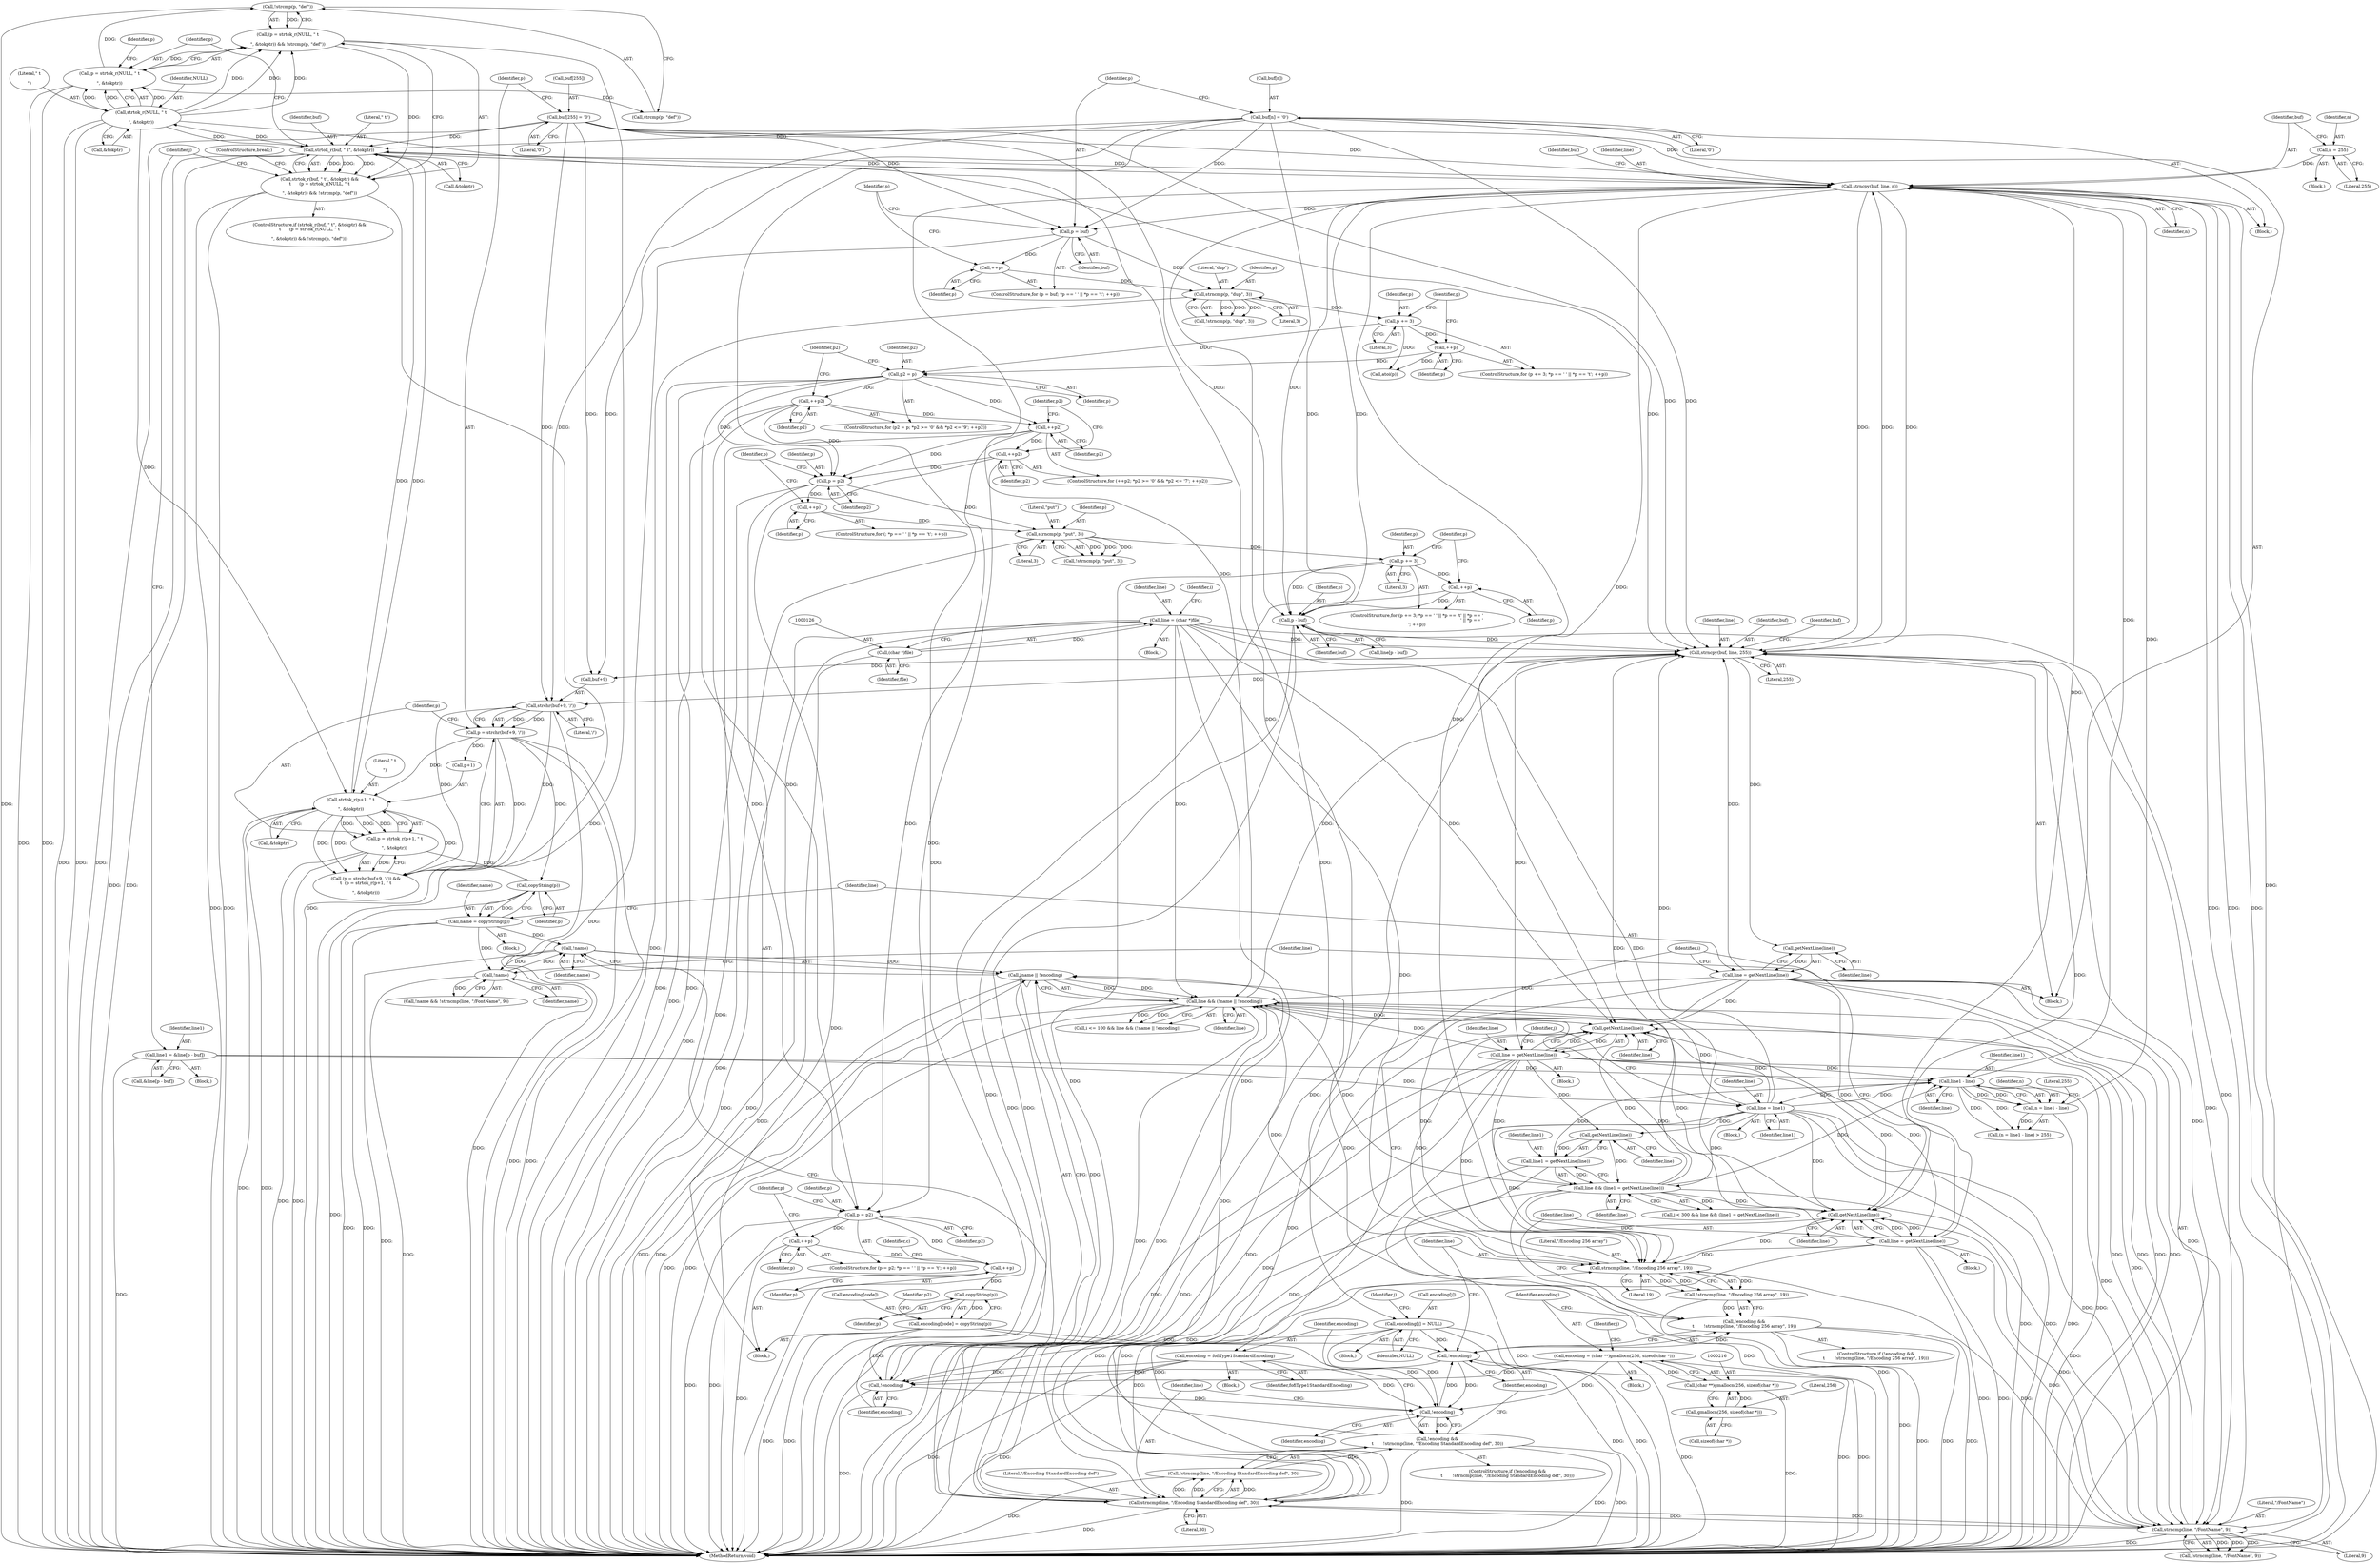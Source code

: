 digraph "0_poppler_39d140bfc0b8239bdd96d6a55842034ae5c05473@API" {
"1000540" [label="(Call,!strcmp(p, \"def\"))"];
"1000533" [label="(Call,p = strtok_r(NULL, \" \t\n\r\", &tokptr))"];
"1000535" [label="(Call,strtok_r(NULL, \" \t\n\r\", &tokptr))"];
"1000527" [label="(Call,strtok_r(buf, \" \t\", &tokptr))"];
"1000156" [label="(Call,buf[255] = '\0')"];
"1000282" [label="(Call,buf[n] = '\0')"];
"1000278" [label="(Call,strncpy(buf, line, n))"];
"1000514" [label="(Call,p - buf)"];
"1000503" [label="(Call,++p)"];
"1000481" [label="(Call,p += 3)"];
"1000475" [label="(Call,strncmp(p, \"put\", 3))"];
"1000458" [label="(Call,p = p2)"];
"1000325" [label="(Call,p2 = p)"];
"1000310" [label="(Call,p += 3)"];
"1000304" [label="(Call,strncmp(p, \"dup\", 3))"];
"1000288" [label="(Call,p = buf)"];
"1000300" [label="(Call,++p)"];
"1000322" [label="(Call,++p)"];
"1000337" [label="(Call,++p2)"];
"1000373" [label="(Call,++p2)"];
"1000384" [label="(Call,++p2)"];
"1000471" [label="(Call,++p)"];
"1000152" [label="(Call,strncpy(buf, line, 255))"];
"1000258" [label="(Call,line = line1)"];
"1000266" [label="(Call,line1 - line)"];
"1000251" [label="(Call,line1 = getNextLine(line))"];
"1000253" [label="(Call,getNextLine(line))"];
"1000241" [label="(Call,line = getNextLine(line))"];
"1000243" [label="(Call,getNextLine(line))"];
"1000208" [label="(Call,strncmp(line, \"/Encoding 256 array\", 19))"];
"1000184" [label="(Call,line = getNextLine(line))"];
"1000186" [label="(Call,getNextLine(line))"];
"1000194" [label="(Call,strncmp(line, \"/Encoding StandardEncoding def\", 30))"];
"1000147" [label="(Call,strncmp(line, \"/FontName\", 9))"];
"1000132" [label="(Call,line && (!name || !encoding))"];
"1000249" [label="(Call,line && (line1 = getNextLine(line)))"];
"1000548" [label="(Call,line = getNextLine(line))"];
"1000550" [label="(Call,getNextLine(line))"];
"1000123" [label="(Call,line = (char *)file)"];
"1000125" [label="(Call,(char *)file)"];
"1000134" [label="(Call,!name || !encoding)"];
"1000135" [label="(Call,!name)"];
"1000180" [label="(Call,name = copyString(p))"];
"1000182" [label="(Call,copyString(p))"];
"1000163" [label="(Call,p = strchr(buf+9, '/'))"];
"1000165" [label="(Call,strchr(buf+9, '/'))"];
"1000170" [label="(Call,p = strtok_r(p+1, \" \t\n\r\", &tokptr))"];
"1000172" [label="(Call,strtok_r(p+1, \" \t\n\r\", &tokptr))"];
"1000144" [label="(Call,!name)"];
"1000137" [label="(Call,!encoding)"];
"1000199" [label="(Call,encoding = fofiType1StandardEncoding)"];
"1000213" [label="(Call,encoding = (char **)gmallocn(256, sizeof(char *)))"];
"1000215" [label="(Call,(char **)gmallocn(256, sizeof(char *)))"];
"1000217" [label="(Call,gmallocn(256, sizeof(char *)))"];
"1000205" [label="(Call,!encoding)"];
"1000448" [label="(Call,encoding[code] = copyString(p))"];
"1000452" [label="(Call,copyString(p))"];
"1000438" [label="(Call,++p)"];
"1000430" [label="(Call,++p)"];
"1000418" [label="(Call,p = p2)"];
"1000231" [label="(Call,encoding[j] = NULL)"];
"1000191" [label="(Call,!encoding)"];
"1000190" [label="(Call,!encoding &&\n\t       !strncmp(line, \"/Encoding StandardEncoding def\", 30))"];
"1000193" [label="(Call,!strncmp(line, \"/Encoding StandardEncoding def\", 30))"];
"1000204" [label="(Call,!encoding &&\n\t       !strncmp(line, \"/Encoding 256 array\", 19))"];
"1000207" [label="(Call,!strncmp(line, \"/Encoding 256 array\", 19))"];
"1000509" [label="(Call,line1 = &line[p - buf])"];
"1000264" [label="(Call,n = line1 - line)"];
"1000275" [label="(Call,n = 255)"];
"1000532" [label="(Call,(p = strtok_r(NULL, \" \t\n\r\", &tokptr)) && !strcmp(p, \"def\"))"];
"1000526" [label="(Call,strtok_r(buf, \" \t\", &tokptr) &&\n\t      (p = strtok_r(NULL, \" \t\n\r\", &tokptr)) && !strcmp(p, \"def\"))"];
"1000547" [label="(Block,)"];
"1000195" [label="(Identifier,line)"];
"1000204" [label="(Call,!encoding &&\n\t       !strncmp(line, \"/Encoding 256 array\", 19))"];
"1000431" [label="(Identifier,p)"];
"1000276" [label="(Identifier,n)"];
"1000438" [label="(Call,++p)"];
"1000172" [label="(Call,strtok_r(p+1, \" \t\n\r\", &tokptr))"];
"1000430" [label="(Call,++p)"];
"1000281" [label="(Identifier,n)"];
"1000132" [label="(Call,line && (!name || !encoding))"];
"1000270" [label="(Block,)"];
"1000130" [label="(Identifier,i)"];
"1000268" [label="(Identifier,line)"];
"1000180" [label="(Call,name = copyString(p))"];
"1000251" [label="(Call,line1 = getNextLine(line))"];
"1000196" [label="(Literal,\"/Encoding StandardEncoding def\")"];
"1000162" [label="(Call,(p = strchr(buf+9, '/')) &&\n\t  (p = strtok_r(p+1, \" \t\n\r\", &tokptr)))"];
"1000242" [label="(Identifier,line)"];
"1000194" [label="(Call,strncmp(line, \"/Encoding StandardEncoding def\", 30))"];
"1000219" [label="(Call,sizeof(char *))"];
"1000378" [label="(Identifier,p2)"];
"1000176" [label="(Literal,\" \t\n\r\")"];
"1000198" [label="(Block,)"];
"1000137" [label="(Call,!encoding)"];
"1000528" [label="(Identifier,buf)"];
"1000263" [label="(Call,(n = line1 - line) > 255)"];
"1000260" [label="(Identifier,line1)"];
"1000215" [label="(Call,(char **)gmallocn(256, sizeof(char *)))"];
"1000482" [label="(Identifier,p)"];
"1000150" [label="(Literal,9)"];
"1000419" [label="(Identifier,p)"];
"1000417" [label="(ControlStructure,for (p = p2; *p == ' ' || *p == '\t'; ++p))"];
"1000280" [label="(Identifier,line)"];
"1000458" [label="(Call,p = p2)"];
"1000212" [label="(Block,)"];
"1000253" [label="(Call,getNextLine(line))"];
"1000504" [label="(Identifier,p)"];
"1000181" [label="(Identifier,name)"];
"1000311" [label="(Identifier,p)"];
"1000384" [label="(Call,++p2)"];
"1000275" [label="(Call,n = 255)"];
"1000154" [label="(Identifier,line)"];
"1000182" [label="(Call,copyString(p))"];
"1000152" [label="(Call,strncpy(buf, line, 255))"];
"1000549" [label="(Identifier,line)"];
"1000243" [label="(Call,getNextLine(line))"];
"1000534" [label="(Identifier,p)"];
"1000316" [label="(Identifier,p)"];
"1000530" [label="(Call,&tokptr)"];
"1000165" [label="(Call,strchr(buf+9, '/'))"];
"1000551" [label="(Identifier,line)"];
"1000309" [label="(ControlStructure,for (p += 3; *p == ' ' || *p == '\t'; ++p))"];
"1000331" [label="(Identifier,p2)"];
"1000247" [label="(Identifier,j)"];
"1000207" [label="(Call,!strncmp(line, \"/Encoding 256 array\", 19))"];
"1000279" [label="(Identifier,buf)"];
"1000289" [label="(Identifier,p)"];
"1000193" [label="(Call,!strncmp(line, \"/Encoding StandardEncoding def\", 30))"];
"1000449" [label="(Call,encoding[code])"];
"1000476" [label="(Identifier,p)"];
"1000151" [label="(Block,)"];
"1000509" [label="(Call,line1 = &line[p - buf])"];
"1000527" [label="(Call,strtok_r(buf, \" \t\", &tokptr))"];
"1000147" [label="(Call,strncmp(line, \"/FontName\", 9))"];
"1000148" [label="(Identifier,line)"];
"1000439" [label="(Identifier,p)"];
"1000508" [label="(Block,)"];
"1000545" [label="(ControlStructure,break;)"];
"1000516" [label="(Identifier,buf)"];
"1000372" [label="(ControlStructure,for (++p2; *p2 >= '0' && *p2 <= '7'; ++p2))"];
"1000510" [label="(Identifier,line1)"];
"1000326" [label="(Identifier,p2)"];
"1000145" [label="(Identifier,name)"];
"1000177" [label="(Call,&tokptr)"];
"1000536" [label="(Identifier,NULL)"];
"1000146" [label="(Call,!strncmp(line, \"/FontName\", 9))"];
"1000512" [label="(Call,line[p - buf])"];
"1000529" [label="(Literal,\" \t\")"];
"1000532" [label="(Call,(p = strtok_r(NULL, \" \t\n\r\", &tokptr)) && !strcmp(p, \"def\"))"];
"1000474" [label="(Call,!strncmp(p, \"put\", 3))"];
"1000503" [label="(Call,++p)"];
"1000304" [label="(Call,strncmp(p, \"dup\", 3))"];
"1000286" [label="(Literal,'\0')"];
"1000156" [label="(Call,buf[255] = '\0')"];
"1000548" [label="(Call,line = getNextLine(line))"];
"1000533" [label="(Call,p = strtok_r(NULL, \" \t\n\r\", &tokptr))"];
"1000133" [label="(Identifier,line)"];
"1000472" [label="(Identifier,p)"];
"1000269" [label="(Literal,255)"];
"1000526" [label="(Call,strtok_r(buf, \" \t\", &tokptr) &&\n\t      (p = strtok_r(NULL, \" \t\n\r\", &tokptr)) && !strcmp(p, \"def\"))"];
"1000538" [label="(Call,&tokptr)"];
"1000312" [label="(Literal,3)"];
"1000149" [label="(Literal,\"/FontName\")"];
"1000514" [label="(Call,p - buf)"];
"1000267" [label="(Identifier,line1)"];
"1000456" [label="(Identifier,p2)"];
"1000338" [label="(Identifier,p2)"];
"1000374" [label="(Identifier,p2)"];
"1000163" [label="(Call,p = strchr(buf+9, '/'))"];
"1000155" [label="(Literal,255)"];
"1000441" [label="(Identifier,c)"];
"1000250" [label="(Identifier,line)"];
"1000203" [label="(ControlStructure,if (!encoding &&\n\t       !strncmp(line, \"/Encoding 256 array\", 19)))"];
"1000480" [label="(ControlStructure,for (p += 3; *p == ' ' || *p == '\t' || *p == '\n' || *p == '\r'; ++p))"];
"1000125" [label="(Call,(char *)file)"];
"1000191" [label="(Call,!encoding)"];
"1000327" [label="(Identifier,p)"];
"1000192" [label="(Identifier,encoding)"];
"1000278" [label="(Call,strncpy(buf, line, n))"];
"1000511" [label="(Call,&line[p - buf])"];
"1000481" [label="(Call,p += 3)"];
"1000555" [label="(MethodReturn,void)"];
"1000206" [label="(Identifier,encoding)"];
"1000153" [label="(Identifier,buf)"];
"1000478" [label="(Literal,3)"];
"1000230" [label="(Block,)"];
"1000277" [label="(Literal,255)"];
"1000187" [label="(Identifier,line)"];
"1000124" [label="(Identifier,line)"];
"1000418" [label="(Call,p = p2)"];
"1000294" [label="(Identifier,p)"];
"1000282" [label="(Call,buf[n] = '\0')"];
"1000158" [label="(Identifier,buf)"];
"1000305" [label="(Identifier,p)"];
"1000542" [label="(Identifier,p)"];
"1000232" [label="(Call,encoding[j])"];
"1000218" [label="(Literal,256)"];
"1000164" [label="(Identifier,p)"];
"1000140" [label="(Identifier,i)"];
"1000245" [label="(Call,j < 300 && line && (line1 = getNextLine(line)))"];
"1000324" [label="(ControlStructure,for (p2 = p; *p2 >= '0' && *p2 <= '9'; ++p2))"];
"1000171" [label="(Identifier,p)"];
"1000266" [label="(Call,line1 - line)"];
"1000235" [label="(Identifier,NULL)"];
"1000483" [label="(Literal,3)"];
"1000325" [label="(Call,p2 = p)"];
"1000135" [label="(Call,!name)"];
"1000420" [label="(Identifier,p2)"];
"1000209" [label="(Identifier,line)"];
"1000261" [label="(Block,)"];
"1000465" [label="(Identifier,p)"];
"1000200" [label="(Identifier,encoding)"];
"1000214" [label="(Identifier,encoding)"];
"1000353" [label="(Call,atoi(p))"];
"1000136" [label="(Identifier,name)"];
"1000307" [label="(Literal,3)"];
"1000197" [label="(Literal,30)"];
"1000249" [label="(Call,line && (line1 = getNextLine(line)))"];
"1000119" [label="(Block,)"];
"1000144" [label="(Call,!name)"];
"1000471" [label="(Call,++p)"];
"1000264" [label="(Call,n = line1 - line)"];
"1000184" [label="(Call,line = getNextLine(line))"];
"1000244" [label="(Identifier,line)"];
"1000229" [label="(Identifier,j)"];
"1000487" [label="(Identifier,p)"];
"1000166" [label="(Call,buf+9)"];
"1000143" [label="(Call,!name && !strncmp(line, \"/FontName\", 9))"];
"1000300" [label="(Call,++p)"];
"1000186" [label="(Call,getNextLine(line))"];
"1000170" [label="(Call,p = strtok_r(p+1, \" \t\n\r\", &tokptr))"];
"1000128" [label="(Call,i <= 100 && line && (!name || !encoding))"];
"1000190" [label="(Call,!encoding &&\n\t       !strncmp(line, \"/Encoding StandardEncoding def\", 30))"];
"1000258" [label="(Call,line = line1)"];
"1000453" [label="(Identifier,p)"];
"1000283" [label="(Call,buf[n])"];
"1000306" [label="(Literal,\"dup\")"];
"1000160" [label="(Literal,'\0')"];
"1000138" [label="(Identifier,encoding)"];
"1000301" [label="(Identifier,p)"];
"1000241" [label="(Call,line = getNextLine(line))"];
"1000477" [label="(Literal,\"put\")"];
"1000223" [label="(Identifier,j)"];
"1000208" [label="(Call,strncmp(line, \"/Encoding 256 array\", 19))"];
"1000322" [label="(Call,++p)"];
"1000185" [label="(Identifier,line)"];
"1000157" [label="(Call,buf[255])"];
"1000211" [label="(Literal,19)"];
"1000179" [label="(Block,)"];
"1000541" [label="(Call,strcmp(p, \"def\"))"];
"1000183" [label="(Identifier,p)"];
"1000290" [label="(Identifier,buf)"];
"1000535" [label="(Call,strtok_r(NULL, \" \t\n\r\", &tokptr))"];
"1000373" [label="(Call,++p2)"];
"1000255" [label="(Block,)"];
"1000231" [label="(Call,encoding[j] = NULL)"];
"1000525" [label="(ControlStructure,if (strtok_r(buf, \" \t\", &tokptr) &&\n\t      (p = strtok_r(NULL, \" \t\n\r\", &tokptr)) && !strcmp(p, \"def\")))"];
"1000201" [label="(Identifier,fofiType1StandardEncoding)"];
"1000459" [label="(Identifier,p)"];
"1000310" [label="(Call,p += 3)"];
"1000265" [label="(Identifier,n)"];
"1000303" [label="(Call,!strncmp(p, \"dup\", 3))"];
"1000424" [label="(Identifier,p)"];
"1000169" [label="(Literal,'/')"];
"1000515" [label="(Identifier,p)"];
"1000550" [label="(Call,getNextLine(line))"];
"1000259" [label="(Identifier,line)"];
"1000437" [label="(Block,)"];
"1000199" [label="(Call,encoding = fofiType1StandardEncoding)"];
"1000205" [label="(Call,!encoding)"];
"1000323" [label="(Identifier,p)"];
"1000284" [label="(Identifier,buf)"];
"1000452" [label="(Call,copyString(p))"];
"1000448" [label="(Call,encoding[code] = copyString(p))"];
"1000337" [label="(Call,++p2)"];
"1000210" [label="(Literal,\"/Encoding 256 array\")"];
"1000237" [label="(Block,)"];
"1000537" [label="(Literal,\" \t\n\r\")"];
"1000540" [label="(Call,!strcmp(p, \"def\"))"];
"1000127" [label="(Identifier,file)"];
"1000460" [label="(Identifier,p2)"];
"1000252" [label="(Identifier,line1)"];
"1000213" [label="(Call,encoding = (char **)gmallocn(256, sizeof(char *)))"];
"1000217" [label="(Call,gmallocn(256, sizeof(char *)))"];
"1000123" [label="(Call,line = (char *)file)"];
"1000254" [label="(Identifier,line)"];
"1000461" [label="(ControlStructure,for (; *p == ' ' || *p == '\t'; ++p))"];
"1000257" [label="(Identifier,j)"];
"1000385" [label="(Identifier,p2)"];
"1000189" [label="(ControlStructure,if (!encoding &&\n\t       !strncmp(line, \"/Encoding StandardEncoding def\", 30)))"];
"1000287" [label="(ControlStructure,for (p = buf; *p == ' ' || *p == '\t'; ++p))"];
"1000173" [label="(Call,p+1)"];
"1000475" [label="(Call,strncmp(p, \"put\", 3))"];
"1000288" [label="(Call,p = buf)"];
"1000134" [label="(Call,!name || !encoding)"];
"1000540" -> "1000532"  [label="AST: "];
"1000540" -> "1000541"  [label="CFG: "];
"1000541" -> "1000540"  [label="AST: "];
"1000532" -> "1000540"  [label="CFG: "];
"1000540" -> "1000555"  [label="DDG: "];
"1000540" -> "1000532"  [label="DDG: "];
"1000533" -> "1000540"  [label="DDG: "];
"1000533" -> "1000532"  [label="AST: "];
"1000533" -> "1000535"  [label="CFG: "];
"1000534" -> "1000533"  [label="AST: "];
"1000535" -> "1000533"  [label="AST: "];
"1000542" -> "1000533"  [label="CFG: "];
"1000532" -> "1000533"  [label="CFG: "];
"1000533" -> "1000555"  [label="DDG: "];
"1000533" -> "1000555"  [label="DDG: "];
"1000533" -> "1000532"  [label="DDG: "];
"1000535" -> "1000533"  [label="DDG: "];
"1000535" -> "1000533"  [label="DDG: "];
"1000535" -> "1000533"  [label="DDG: "];
"1000533" -> "1000541"  [label="DDG: "];
"1000535" -> "1000538"  [label="CFG: "];
"1000536" -> "1000535"  [label="AST: "];
"1000537" -> "1000535"  [label="AST: "];
"1000538" -> "1000535"  [label="AST: "];
"1000535" -> "1000555"  [label="DDG: "];
"1000535" -> "1000555"  [label="DDG: "];
"1000535" -> "1000172"  [label="DDG: "];
"1000535" -> "1000231"  [label="DDG: "];
"1000535" -> "1000527"  [label="DDG: "];
"1000535" -> "1000532"  [label="DDG: "];
"1000535" -> "1000532"  [label="DDG: "];
"1000535" -> "1000532"  [label="DDG: "];
"1000527" -> "1000535"  [label="DDG: "];
"1000527" -> "1000526"  [label="AST: "];
"1000527" -> "1000530"  [label="CFG: "];
"1000528" -> "1000527"  [label="AST: "];
"1000529" -> "1000527"  [label="AST: "];
"1000530" -> "1000527"  [label="AST: "];
"1000534" -> "1000527"  [label="CFG: "];
"1000526" -> "1000527"  [label="CFG: "];
"1000527" -> "1000555"  [label="DDG: "];
"1000527" -> "1000555"  [label="DDG: "];
"1000527" -> "1000152"  [label="DDG: "];
"1000527" -> "1000172"  [label="DDG: "];
"1000527" -> "1000278"  [label="DDG: "];
"1000527" -> "1000526"  [label="DDG: "];
"1000527" -> "1000526"  [label="DDG: "];
"1000527" -> "1000526"  [label="DDG: "];
"1000156" -> "1000527"  [label="DDG: "];
"1000282" -> "1000527"  [label="DDG: "];
"1000278" -> "1000527"  [label="DDG: "];
"1000172" -> "1000527"  [label="DDG: "];
"1000156" -> "1000151"  [label="AST: "];
"1000156" -> "1000160"  [label="CFG: "];
"1000157" -> "1000156"  [label="AST: "];
"1000160" -> "1000156"  [label="AST: "];
"1000164" -> "1000156"  [label="CFG: "];
"1000156" -> "1000555"  [label="DDG: "];
"1000156" -> "1000152"  [label="DDG: "];
"1000156" -> "1000165"  [label="DDG: "];
"1000156" -> "1000166"  [label="DDG: "];
"1000156" -> "1000278"  [label="DDG: "];
"1000156" -> "1000288"  [label="DDG: "];
"1000156" -> "1000514"  [label="DDG: "];
"1000282" -> "1000261"  [label="AST: "];
"1000282" -> "1000286"  [label="CFG: "];
"1000283" -> "1000282"  [label="AST: "];
"1000286" -> "1000282"  [label="AST: "];
"1000289" -> "1000282"  [label="CFG: "];
"1000282" -> "1000555"  [label="DDG: "];
"1000282" -> "1000152"  [label="DDG: "];
"1000282" -> "1000165"  [label="DDG: "];
"1000282" -> "1000166"  [label="DDG: "];
"1000282" -> "1000278"  [label="DDG: "];
"1000282" -> "1000288"  [label="DDG: "];
"1000282" -> "1000514"  [label="DDG: "];
"1000278" -> "1000261"  [label="AST: "];
"1000278" -> "1000281"  [label="CFG: "];
"1000279" -> "1000278"  [label="AST: "];
"1000280" -> "1000278"  [label="AST: "];
"1000281" -> "1000278"  [label="AST: "];
"1000284" -> "1000278"  [label="CFG: "];
"1000278" -> "1000555"  [label="DDG: "];
"1000278" -> "1000555"  [label="DDG: "];
"1000278" -> "1000555"  [label="DDG: "];
"1000278" -> "1000132"  [label="DDG: "];
"1000278" -> "1000147"  [label="DDG: "];
"1000278" -> "1000152"  [label="DDG: "];
"1000278" -> "1000152"  [label="DDG: "];
"1000278" -> "1000194"  [label="DDG: "];
"1000278" -> "1000208"  [label="DDG: "];
"1000278" -> "1000243"  [label="DDG: "];
"1000514" -> "1000278"  [label="DDG: "];
"1000152" -> "1000278"  [label="DDG: "];
"1000266" -> "1000278"  [label="DDG: "];
"1000264" -> "1000278"  [label="DDG: "];
"1000275" -> "1000278"  [label="DDG: "];
"1000278" -> "1000288"  [label="DDG: "];
"1000278" -> "1000514"  [label="DDG: "];
"1000278" -> "1000550"  [label="DDG: "];
"1000514" -> "1000512"  [label="AST: "];
"1000514" -> "1000516"  [label="CFG: "];
"1000515" -> "1000514"  [label="AST: "];
"1000516" -> "1000514"  [label="AST: "];
"1000512" -> "1000514"  [label="CFG: "];
"1000514" -> "1000555"  [label="DDG: "];
"1000514" -> "1000555"  [label="DDG: "];
"1000514" -> "1000152"  [label="DDG: "];
"1000503" -> "1000514"  [label="DDG: "];
"1000481" -> "1000514"  [label="DDG: "];
"1000503" -> "1000480"  [label="AST: "];
"1000503" -> "1000504"  [label="CFG: "];
"1000504" -> "1000503"  [label="AST: "];
"1000487" -> "1000503"  [label="CFG: "];
"1000503" -> "1000555"  [label="DDG: "];
"1000481" -> "1000503"  [label="DDG: "];
"1000481" -> "1000480"  [label="AST: "];
"1000481" -> "1000483"  [label="CFG: "];
"1000482" -> "1000481"  [label="AST: "];
"1000483" -> "1000481"  [label="AST: "];
"1000487" -> "1000481"  [label="CFG: "];
"1000481" -> "1000555"  [label="DDG: "];
"1000475" -> "1000481"  [label="DDG: "];
"1000475" -> "1000474"  [label="AST: "];
"1000475" -> "1000478"  [label="CFG: "];
"1000476" -> "1000475"  [label="AST: "];
"1000477" -> "1000475"  [label="AST: "];
"1000478" -> "1000475"  [label="AST: "];
"1000474" -> "1000475"  [label="CFG: "];
"1000475" -> "1000555"  [label="DDG: "];
"1000475" -> "1000474"  [label="DDG: "];
"1000475" -> "1000474"  [label="DDG: "];
"1000475" -> "1000474"  [label="DDG: "];
"1000458" -> "1000475"  [label="DDG: "];
"1000471" -> "1000475"  [label="DDG: "];
"1000458" -> "1000437"  [label="AST: "];
"1000458" -> "1000460"  [label="CFG: "];
"1000459" -> "1000458"  [label="AST: "];
"1000460" -> "1000458"  [label="AST: "];
"1000465" -> "1000458"  [label="CFG: "];
"1000458" -> "1000555"  [label="DDG: "];
"1000325" -> "1000458"  [label="DDG: "];
"1000337" -> "1000458"  [label="DDG: "];
"1000373" -> "1000458"  [label="DDG: "];
"1000384" -> "1000458"  [label="DDG: "];
"1000458" -> "1000471"  [label="DDG: "];
"1000325" -> "1000324"  [label="AST: "];
"1000325" -> "1000327"  [label="CFG: "];
"1000326" -> "1000325"  [label="AST: "];
"1000327" -> "1000325"  [label="AST: "];
"1000331" -> "1000325"  [label="CFG: "];
"1000325" -> "1000555"  [label="DDG: "];
"1000325" -> "1000555"  [label="DDG: "];
"1000310" -> "1000325"  [label="DDG: "];
"1000322" -> "1000325"  [label="DDG: "];
"1000325" -> "1000337"  [label="DDG: "];
"1000325" -> "1000373"  [label="DDG: "];
"1000325" -> "1000418"  [label="DDG: "];
"1000310" -> "1000309"  [label="AST: "];
"1000310" -> "1000312"  [label="CFG: "];
"1000311" -> "1000310"  [label="AST: "];
"1000312" -> "1000310"  [label="AST: "];
"1000316" -> "1000310"  [label="CFG: "];
"1000304" -> "1000310"  [label="DDG: "];
"1000310" -> "1000322"  [label="DDG: "];
"1000310" -> "1000353"  [label="DDG: "];
"1000304" -> "1000303"  [label="AST: "];
"1000304" -> "1000307"  [label="CFG: "];
"1000305" -> "1000304"  [label="AST: "];
"1000306" -> "1000304"  [label="AST: "];
"1000307" -> "1000304"  [label="AST: "];
"1000303" -> "1000304"  [label="CFG: "];
"1000304" -> "1000555"  [label="DDG: "];
"1000304" -> "1000303"  [label="DDG: "];
"1000304" -> "1000303"  [label="DDG: "];
"1000304" -> "1000303"  [label="DDG: "];
"1000288" -> "1000304"  [label="DDG: "];
"1000300" -> "1000304"  [label="DDG: "];
"1000288" -> "1000287"  [label="AST: "];
"1000288" -> "1000290"  [label="CFG: "];
"1000289" -> "1000288"  [label="AST: "];
"1000290" -> "1000288"  [label="AST: "];
"1000294" -> "1000288"  [label="CFG: "];
"1000288" -> "1000555"  [label="DDG: "];
"1000288" -> "1000300"  [label="DDG: "];
"1000300" -> "1000287"  [label="AST: "];
"1000300" -> "1000301"  [label="CFG: "];
"1000301" -> "1000300"  [label="AST: "];
"1000294" -> "1000300"  [label="CFG: "];
"1000322" -> "1000309"  [label="AST: "];
"1000322" -> "1000323"  [label="CFG: "];
"1000323" -> "1000322"  [label="AST: "];
"1000316" -> "1000322"  [label="CFG: "];
"1000322" -> "1000353"  [label="DDG: "];
"1000337" -> "1000324"  [label="AST: "];
"1000337" -> "1000338"  [label="CFG: "];
"1000338" -> "1000337"  [label="AST: "];
"1000331" -> "1000337"  [label="CFG: "];
"1000337" -> "1000555"  [label="DDG: "];
"1000337" -> "1000373"  [label="DDG: "];
"1000337" -> "1000418"  [label="DDG: "];
"1000373" -> "1000372"  [label="AST: "];
"1000373" -> "1000374"  [label="CFG: "];
"1000374" -> "1000373"  [label="AST: "];
"1000378" -> "1000373"  [label="CFG: "];
"1000373" -> "1000555"  [label="DDG: "];
"1000373" -> "1000384"  [label="DDG: "];
"1000373" -> "1000418"  [label="DDG: "];
"1000384" -> "1000372"  [label="AST: "];
"1000384" -> "1000385"  [label="CFG: "];
"1000385" -> "1000384"  [label="AST: "];
"1000378" -> "1000384"  [label="CFG: "];
"1000384" -> "1000555"  [label="DDG: "];
"1000384" -> "1000418"  [label="DDG: "];
"1000471" -> "1000461"  [label="AST: "];
"1000471" -> "1000472"  [label="CFG: "];
"1000472" -> "1000471"  [label="AST: "];
"1000465" -> "1000471"  [label="CFG: "];
"1000152" -> "1000151"  [label="AST: "];
"1000152" -> "1000155"  [label="CFG: "];
"1000153" -> "1000152"  [label="AST: "];
"1000154" -> "1000152"  [label="AST: "];
"1000155" -> "1000152"  [label="AST: "];
"1000158" -> "1000152"  [label="CFG: "];
"1000152" -> "1000555"  [label="DDG: "];
"1000258" -> "1000152"  [label="DDG: "];
"1000184" -> "1000152"  [label="DDG: "];
"1000194" -> "1000152"  [label="DDG: "];
"1000147" -> "1000152"  [label="DDG: "];
"1000132" -> "1000152"  [label="DDG: "];
"1000241" -> "1000152"  [label="DDG: "];
"1000249" -> "1000152"  [label="DDG: "];
"1000548" -> "1000152"  [label="DDG: "];
"1000123" -> "1000152"  [label="DDG: "];
"1000152" -> "1000165"  [label="DDG: "];
"1000152" -> "1000166"  [label="DDG: "];
"1000152" -> "1000186"  [label="DDG: "];
"1000258" -> "1000255"  [label="AST: "];
"1000258" -> "1000260"  [label="CFG: "];
"1000259" -> "1000258"  [label="AST: "];
"1000260" -> "1000258"  [label="AST: "];
"1000247" -> "1000258"  [label="CFG: "];
"1000258" -> "1000555"  [label="DDG: "];
"1000258" -> "1000555"  [label="DDG: "];
"1000258" -> "1000132"  [label="DDG: "];
"1000258" -> "1000147"  [label="DDG: "];
"1000258" -> "1000194"  [label="DDG: "];
"1000258" -> "1000208"  [label="DDG: "];
"1000258" -> "1000243"  [label="DDG: "];
"1000258" -> "1000249"  [label="DDG: "];
"1000258" -> "1000253"  [label="DDG: "];
"1000266" -> "1000258"  [label="DDG: "];
"1000509" -> "1000258"  [label="DDG: "];
"1000258" -> "1000266"  [label="DDG: "];
"1000258" -> "1000550"  [label="DDG: "];
"1000266" -> "1000264"  [label="AST: "];
"1000266" -> "1000268"  [label="CFG: "];
"1000267" -> "1000266"  [label="AST: "];
"1000268" -> "1000266"  [label="AST: "];
"1000264" -> "1000266"  [label="CFG: "];
"1000266" -> "1000555"  [label="DDG: "];
"1000266" -> "1000263"  [label="DDG: "];
"1000266" -> "1000263"  [label="DDG: "];
"1000266" -> "1000264"  [label="DDG: "];
"1000266" -> "1000264"  [label="DDG: "];
"1000251" -> "1000266"  [label="DDG: "];
"1000509" -> "1000266"  [label="DDG: "];
"1000241" -> "1000266"  [label="DDG: "];
"1000249" -> "1000266"  [label="DDG: "];
"1000251" -> "1000249"  [label="AST: "];
"1000251" -> "1000253"  [label="CFG: "];
"1000252" -> "1000251"  [label="AST: "];
"1000253" -> "1000251"  [label="AST: "];
"1000249" -> "1000251"  [label="CFG: "];
"1000251" -> "1000555"  [label="DDG: "];
"1000251" -> "1000555"  [label="DDG: "];
"1000251" -> "1000249"  [label="DDG: "];
"1000253" -> "1000251"  [label="DDG: "];
"1000253" -> "1000254"  [label="CFG: "];
"1000254" -> "1000253"  [label="AST: "];
"1000253" -> "1000249"  [label="DDG: "];
"1000241" -> "1000253"  [label="DDG: "];
"1000241" -> "1000237"  [label="AST: "];
"1000241" -> "1000243"  [label="CFG: "];
"1000242" -> "1000241"  [label="AST: "];
"1000243" -> "1000241"  [label="AST: "];
"1000247" -> "1000241"  [label="CFG: "];
"1000241" -> "1000555"  [label="DDG: "];
"1000241" -> "1000555"  [label="DDG: "];
"1000241" -> "1000132"  [label="DDG: "];
"1000241" -> "1000147"  [label="DDG: "];
"1000241" -> "1000194"  [label="DDG: "];
"1000241" -> "1000208"  [label="DDG: "];
"1000243" -> "1000241"  [label="DDG: "];
"1000241" -> "1000243"  [label="DDG: "];
"1000241" -> "1000249"  [label="DDG: "];
"1000241" -> "1000550"  [label="DDG: "];
"1000243" -> "1000244"  [label="CFG: "];
"1000244" -> "1000243"  [label="AST: "];
"1000208" -> "1000243"  [label="DDG: "];
"1000184" -> "1000243"  [label="DDG: "];
"1000194" -> "1000243"  [label="DDG: "];
"1000147" -> "1000243"  [label="DDG: "];
"1000132" -> "1000243"  [label="DDG: "];
"1000249" -> "1000243"  [label="DDG: "];
"1000548" -> "1000243"  [label="DDG: "];
"1000123" -> "1000243"  [label="DDG: "];
"1000208" -> "1000207"  [label="AST: "];
"1000208" -> "1000211"  [label="CFG: "];
"1000209" -> "1000208"  [label="AST: "];
"1000210" -> "1000208"  [label="AST: "];
"1000211" -> "1000208"  [label="AST: "];
"1000207" -> "1000208"  [label="CFG: "];
"1000208" -> "1000207"  [label="DDG: "];
"1000208" -> "1000207"  [label="DDG: "];
"1000208" -> "1000207"  [label="DDG: "];
"1000184" -> "1000208"  [label="DDG: "];
"1000194" -> "1000208"  [label="DDG: "];
"1000147" -> "1000208"  [label="DDG: "];
"1000132" -> "1000208"  [label="DDG: "];
"1000249" -> "1000208"  [label="DDG: "];
"1000548" -> "1000208"  [label="DDG: "];
"1000123" -> "1000208"  [label="DDG: "];
"1000208" -> "1000550"  [label="DDG: "];
"1000184" -> "1000151"  [label="AST: "];
"1000184" -> "1000186"  [label="CFG: "];
"1000185" -> "1000184"  [label="AST: "];
"1000186" -> "1000184"  [label="AST: "];
"1000140" -> "1000184"  [label="CFG: "];
"1000184" -> "1000555"  [label="DDG: "];
"1000184" -> "1000555"  [label="DDG: "];
"1000184" -> "1000132"  [label="DDG: "];
"1000184" -> "1000147"  [label="DDG: "];
"1000186" -> "1000184"  [label="DDG: "];
"1000184" -> "1000194"  [label="DDG: "];
"1000184" -> "1000550"  [label="DDG: "];
"1000186" -> "1000187"  [label="CFG: "];
"1000187" -> "1000186"  [label="AST: "];
"1000194" -> "1000193"  [label="AST: "];
"1000194" -> "1000197"  [label="CFG: "];
"1000195" -> "1000194"  [label="AST: "];
"1000196" -> "1000194"  [label="AST: "];
"1000197" -> "1000194"  [label="AST: "];
"1000193" -> "1000194"  [label="CFG: "];
"1000194" -> "1000555"  [label="DDG: "];
"1000194" -> "1000132"  [label="DDG: "];
"1000194" -> "1000147"  [label="DDG: "];
"1000194" -> "1000193"  [label="DDG: "];
"1000194" -> "1000193"  [label="DDG: "];
"1000194" -> "1000193"  [label="DDG: "];
"1000147" -> "1000194"  [label="DDG: "];
"1000132" -> "1000194"  [label="DDG: "];
"1000249" -> "1000194"  [label="DDG: "];
"1000548" -> "1000194"  [label="DDG: "];
"1000123" -> "1000194"  [label="DDG: "];
"1000194" -> "1000550"  [label="DDG: "];
"1000147" -> "1000146"  [label="AST: "];
"1000147" -> "1000150"  [label="CFG: "];
"1000148" -> "1000147"  [label="AST: "];
"1000149" -> "1000147"  [label="AST: "];
"1000150" -> "1000147"  [label="AST: "];
"1000146" -> "1000147"  [label="CFG: "];
"1000147" -> "1000555"  [label="DDG: "];
"1000147" -> "1000132"  [label="DDG: "];
"1000147" -> "1000146"  [label="DDG: "];
"1000147" -> "1000146"  [label="DDG: "];
"1000147" -> "1000146"  [label="DDG: "];
"1000132" -> "1000147"  [label="DDG: "];
"1000249" -> "1000147"  [label="DDG: "];
"1000548" -> "1000147"  [label="DDG: "];
"1000123" -> "1000147"  [label="DDG: "];
"1000147" -> "1000550"  [label="DDG: "];
"1000132" -> "1000128"  [label="AST: "];
"1000132" -> "1000133"  [label="CFG: "];
"1000132" -> "1000134"  [label="CFG: "];
"1000133" -> "1000132"  [label="AST: "];
"1000134" -> "1000132"  [label="AST: "];
"1000128" -> "1000132"  [label="CFG: "];
"1000132" -> "1000555"  [label="DDG: "];
"1000132" -> "1000555"  [label="DDG: "];
"1000132" -> "1000128"  [label="DDG: "];
"1000132" -> "1000128"  [label="DDG: "];
"1000249" -> "1000132"  [label="DDG: "];
"1000548" -> "1000132"  [label="DDG: "];
"1000123" -> "1000132"  [label="DDG: "];
"1000134" -> "1000132"  [label="DDG: "];
"1000134" -> "1000132"  [label="DDG: "];
"1000132" -> "1000550"  [label="DDG: "];
"1000249" -> "1000245"  [label="AST: "];
"1000249" -> "1000250"  [label="CFG: "];
"1000250" -> "1000249"  [label="AST: "];
"1000245" -> "1000249"  [label="CFG: "];
"1000249" -> "1000555"  [label="DDG: "];
"1000249" -> "1000245"  [label="DDG: "];
"1000249" -> "1000550"  [label="DDG: "];
"1000548" -> "1000547"  [label="AST: "];
"1000548" -> "1000550"  [label="CFG: "];
"1000549" -> "1000548"  [label="AST: "];
"1000550" -> "1000548"  [label="AST: "];
"1000140" -> "1000548"  [label="CFG: "];
"1000548" -> "1000555"  [label="DDG: "];
"1000548" -> "1000555"  [label="DDG: "];
"1000550" -> "1000548"  [label="DDG: "];
"1000548" -> "1000550"  [label="DDG: "];
"1000550" -> "1000551"  [label="CFG: "];
"1000551" -> "1000550"  [label="AST: "];
"1000123" -> "1000550"  [label="DDG: "];
"1000123" -> "1000119"  [label="AST: "];
"1000123" -> "1000125"  [label="CFG: "];
"1000124" -> "1000123"  [label="AST: "];
"1000125" -> "1000123"  [label="AST: "];
"1000130" -> "1000123"  [label="CFG: "];
"1000123" -> "1000555"  [label="DDG: "];
"1000123" -> "1000555"  [label="DDG: "];
"1000125" -> "1000123"  [label="DDG: "];
"1000125" -> "1000127"  [label="CFG: "];
"1000126" -> "1000125"  [label="AST: "];
"1000127" -> "1000125"  [label="AST: "];
"1000125" -> "1000555"  [label="DDG: "];
"1000134" -> "1000135"  [label="CFG: "];
"1000134" -> "1000137"  [label="CFG: "];
"1000135" -> "1000134"  [label="AST: "];
"1000137" -> "1000134"  [label="AST: "];
"1000134" -> "1000555"  [label="DDG: "];
"1000134" -> "1000555"  [label="DDG: "];
"1000135" -> "1000134"  [label="DDG: "];
"1000137" -> "1000134"  [label="DDG: "];
"1000190" -> "1000134"  [label="DDG: "];
"1000204" -> "1000134"  [label="DDG: "];
"1000135" -> "1000136"  [label="CFG: "];
"1000136" -> "1000135"  [label="AST: "];
"1000138" -> "1000135"  [label="CFG: "];
"1000135" -> "1000555"  [label="DDG: "];
"1000180" -> "1000135"  [label="DDG: "];
"1000144" -> "1000135"  [label="DDG: "];
"1000135" -> "1000144"  [label="DDG: "];
"1000180" -> "1000179"  [label="AST: "];
"1000180" -> "1000182"  [label="CFG: "];
"1000181" -> "1000180"  [label="AST: "];
"1000182" -> "1000180"  [label="AST: "];
"1000185" -> "1000180"  [label="CFG: "];
"1000180" -> "1000555"  [label="DDG: "];
"1000180" -> "1000555"  [label="DDG: "];
"1000180" -> "1000144"  [label="DDG: "];
"1000182" -> "1000180"  [label="DDG: "];
"1000182" -> "1000183"  [label="CFG: "];
"1000183" -> "1000182"  [label="AST: "];
"1000182" -> "1000555"  [label="DDG: "];
"1000163" -> "1000182"  [label="DDG: "];
"1000170" -> "1000182"  [label="DDG: "];
"1000163" -> "1000162"  [label="AST: "];
"1000163" -> "1000165"  [label="CFG: "];
"1000164" -> "1000163"  [label="AST: "];
"1000165" -> "1000163"  [label="AST: "];
"1000171" -> "1000163"  [label="CFG: "];
"1000162" -> "1000163"  [label="CFG: "];
"1000163" -> "1000555"  [label="DDG: "];
"1000163" -> "1000555"  [label="DDG: "];
"1000163" -> "1000162"  [label="DDG: "];
"1000165" -> "1000163"  [label="DDG: "];
"1000165" -> "1000163"  [label="DDG: "];
"1000163" -> "1000172"  [label="DDG: "];
"1000163" -> "1000173"  [label="DDG: "];
"1000165" -> "1000169"  [label="CFG: "];
"1000166" -> "1000165"  [label="AST: "];
"1000169" -> "1000165"  [label="AST: "];
"1000165" -> "1000555"  [label="DDG: "];
"1000165" -> "1000162"  [label="DDG: "];
"1000165" -> "1000162"  [label="DDG: "];
"1000170" -> "1000162"  [label="AST: "];
"1000170" -> "1000172"  [label="CFG: "];
"1000171" -> "1000170"  [label="AST: "];
"1000172" -> "1000170"  [label="AST: "];
"1000162" -> "1000170"  [label="CFG: "];
"1000170" -> "1000555"  [label="DDG: "];
"1000170" -> "1000555"  [label="DDG: "];
"1000170" -> "1000162"  [label="DDG: "];
"1000172" -> "1000170"  [label="DDG: "];
"1000172" -> "1000170"  [label="DDG: "];
"1000172" -> "1000170"  [label="DDG: "];
"1000172" -> "1000177"  [label="CFG: "];
"1000173" -> "1000172"  [label="AST: "];
"1000176" -> "1000172"  [label="AST: "];
"1000177" -> "1000172"  [label="AST: "];
"1000172" -> "1000555"  [label="DDG: "];
"1000172" -> "1000555"  [label="DDG: "];
"1000172" -> "1000162"  [label="DDG: "];
"1000172" -> "1000162"  [label="DDG: "];
"1000172" -> "1000162"  [label="DDG: "];
"1000144" -> "1000143"  [label="AST: "];
"1000144" -> "1000145"  [label="CFG: "];
"1000145" -> "1000144"  [label="AST: "];
"1000148" -> "1000144"  [label="CFG: "];
"1000143" -> "1000144"  [label="CFG: "];
"1000144" -> "1000555"  [label="DDG: "];
"1000144" -> "1000143"  [label="DDG: "];
"1000137" -> "1000138"  [label="CFG: "];
"1000138" -> "1000137"  [label="AST: "];
"1000137" -> "1000555"  [label="DDG: "];
"1000199" -> "1000137"  [label="DDG: "];
"1000213" -> "1000137"  [label="DDG: "];
"1000205" -> "1000137"  [label="DDG: "];
"1000448" -> "1000137"  [label="DDG: "];
"1000231" -> "1000137"  [label="DDG: "];
"1000137" -> "1000191"  [label="DDG: "];
"1000199" -> "1000198"  [label="AST: "];
"1000199" -> "1000201"  [label="CFG: "];
"1000200" -> "1000199"  [label="AST: "];
"1000201" -> "1000199"  [label="AST: "];
"1000140" -> "1000199"  [label="CFG: "];
"1000199" -> "1000555"  [label="DDG: "];
"1000199" -> "1000555"  [label="DDG: "];
"1000199" -> "1000191"  [label="DDG: "];
"1000213" -> "1000212"  [label="AST: "];
"1000213" -> "1000215"  [label="CFG: "];
"1000214" -> "1000213"  [label="AST: "];
"1000215" -> "1000213"  [label="AST: "];
"1000223" -> "1000213"  [label="CFG: "];
"1000213" -> "1000555"  [label="DDG: "];
"1000213" -> "1000555"  [label="DDG: "];
"1000213" -> "1000191"  [label="DDG: "];
"1000215" -> "1000213"  [label="DDG: "];
"1000215" -> "1000217"  [label="CFG: "];
"1000216" -> "1000215"  [label="AST: "];
"1000217" -> "1000215"  [label="AST: "];
"1000215" -> "1000555"  [label="DDG: "];
"1000217" -> "1000215"  [label="DDG: "];
"1000217" -> "1000219"  [label="CFG: "];
"1000218" -> "1000217"  [label="AST: "];
"1000219" -> "1000217"  [label="AST: "];
"1000205" -> "1000204"  [label="AST: "];
"1000205" -> "1000206"  [label="CFG: "];
"1000206" -> "1000205"  [label="AST: "];
"1000209" -> "1000205"  [label="CFG: "];
"1000204" -> "1000205"  [label="CFG: "];
"1000205" -> "1000555"  [label="DDG: "];
"1000205" -> "1000191"  [label="DDG: "];
"1000205" -> "1000204"  [label="DDG: "];
"1000448" -> "1000205"  [label="DDG: "];
"1000231" -> "1000205"  [label="DDG: "];
"1000191" -> "1000205"  [label="DDG: "];
"1000448" -> "1000437"  [label="AST: "];
"1000448" -> "1000452"  [label="CFG: "];
"1000449" -> "1000448"  [label="AST: "];
"1000452" -> "1000448"  [label="AST: "];
"1000456" -> "1000448"  [label="CFG: "];
"1000448" -> "1000555"  [label="DDG: "];
"1000448" -> "1000555"  [label="DDG: "];
"1000448" -> "1000191"  [label="DDG: "];
"1000452" -> "1000448"  [label="DDG: "];
"1000452" -> "1000453"  [label="CFG: "];
"1000453" -> "1000452"  [label="AST: "];
"1000438" -> "1000452"  [label="DDG: "];
"1000438" -> "1000437"  [label="AST: "];
"1000438" -> "1000439"  [label="CFG: "];
"1000439" -> "1000438"  [label="AST: "];
"1000441" -> "1000438"  [label="CFG: "];
"1000430" -> "1000438"  [label="DDG: "];
"1000418" -> "1000438"  [label="DDG: "];
"1000430" -> "1000417"  [label="AST: "];
"1000430" -> "1000431"  [label="CFG: "];
"1000431" -> "1000430"  [label="AST: "];
"1000424" -> "1000430"  [label="CFG: "];
"1000430" -> "1000555"  [label="DDG: "];
"1000418" -> "1000430"  [label="DDG: "];
"1000418" -> "1000417"  [label="AST: "];
"1000418" -> "1000420"  [label="CFG: "];
"1000419" -> "1000418"  [label="AST: "];
"1000420" -> "1000418"  [label="AST: "];
"1000424" -> "1000418"  [label="CFG: "];
"1000418" -> "1000555"  [label="DDG: "];
"1000418" -> "1000555"  [label="DDG: "];
"1000231" -> "1000230"  [label="AST: "];
"1000231" -> "1000235"  [label="CFG: "];
"1000232" -> "1000231"  [label="AST: "];
"1000235" -> "1000231"  [label="AST: "];
"1000229" -> "1000231"  [label="CFG: "];
"1000231" -> "1000555"  [label="DDG: "];
"1000231" -> "1000555"  [label="DDG: "];
"1000231" -> "1000191"  [label="DDG: "];
"1000191" -> "1000190"  [label="AST: "];
"1000191" -> "1000192"  [label="CFG: "];
"1000192" -> "1000191"  [label="AST: "];
"1000195" -> "1000191"  [label="CFG: "];
"1000190" -> "1000191"  [label="CFG: "];
"1000191" -> "1000190"  [label="DDG: "];
"1000190" -> "1000189"  [label="AST: "];
"1000190" -> "1000193"  [label="CFG: "];
"1000193" -> "1000190"  [label="AST: "];
"1000200" -> "1000190"  [label="CFG: "];
"1000206" -> "1000190"  [label="CFG: "];
"1000190" -> "1000555"  [label="DDG: "];
"1000190" -> "1000555"  [label="DDG: "];
"1000190" -> "1000555"  [label="DDG: "];
"1000193" -> "1000190"  [label="DDG: "];
"1000193" -> "1000555"  [label="DDG: "];
"1000204" -> "1000203"  [label="AST: "];
"1000204" -> "1000207"  [label="CFG: "];
"1000207" -> "1000204"  [label="AST: "];
"1000214" -> "1000204"  [label="CFG: "];
"1000549" -> "1000204"  [label="CFG: "];
"1000204" -> "1000555"  [label="DDG: "];
"1000204" -> "1000555"  [label="DDG: "];
"1000204" -> "1000555"  [label="DDG: "];
"1000207" -> "1000204"  [label="DDG: "];
"1000207" -> "1000555"  [label="DDG: "];
"1000509" -> "1000508"  [label="AST: "];
"1000509" -> "1000511"  [label="CFG: "];
"1000510" -> "1000509"  [label="AST: "];
"1000511" -> "1000509"  [label="AST: "];
"1000257" -> "1000509"  [label="CFG: "];
"1000509" -> "1000555"  [label="DDG: "];
"1000264" -> "1000263"  [label="AST: "];
"1000265" -> "1000264"  [label="AST: "];
"1000269" -> "1000264"  [label="CFG: "];
"1000264" -> "1000555"  [label="DDG: "];
"1000264" -> "1000263"  [label="DDG: "];
"1000275" -> "1000270"  [label="AST: "];
"1000275" -> "1000277"  [label="CFG: "];
"1000276" -> "1000275"  [label="AST: "];
"1000277" -> "1000275"  [label="AST: "];
"1000279" -> "1000275"  [label="CFG: "];
"1000532" -> "1000526"  [label="AST: "];
"1000526" -> "1000532"  [label="CFG: "];
"1000532" -> "1000555"  [label="DDG: "];
"1000532" -> "1000526"  [label="DDG: "];
"1000526" -> "1000525"  [label="AST: "];
"1000545" -> "1000526"  [label="CFG: "];
"1000257" -> "1000526"  [label="CFG: "];
"1000526" -> "1000555"  [label="DDG: "];
"1000526" -> "1000555"  [label="DDG: "];
"1000526" -> "1000555"  [label="DDG: "];
}
